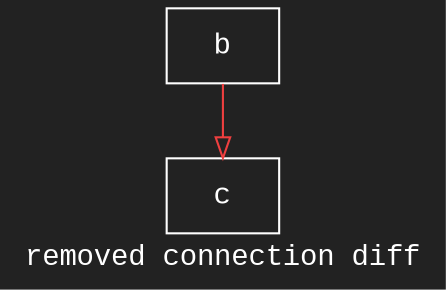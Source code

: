 digraph D {
    label="removed connection diff";
    tooltip="removed connection diff";
    bgcolor="#222222";
    fontcolor="#ffffff";
    fontname="Courier New";
    
    node1 [color="#ffffff",fontcolor="#ffffff",fontname="Courier New",shape="rectangle",tooltip="b",label="b"]
    
    node2 [color="#ffffff",fontcolor="#ffffff",fontname="Courier New",shape="rectangle",tooltip="c",label="c"]
    
    node1 -> node2 [arrowhead="empty",color="#ef3f3f",tooltip="b\n   ->\nc",]
}
